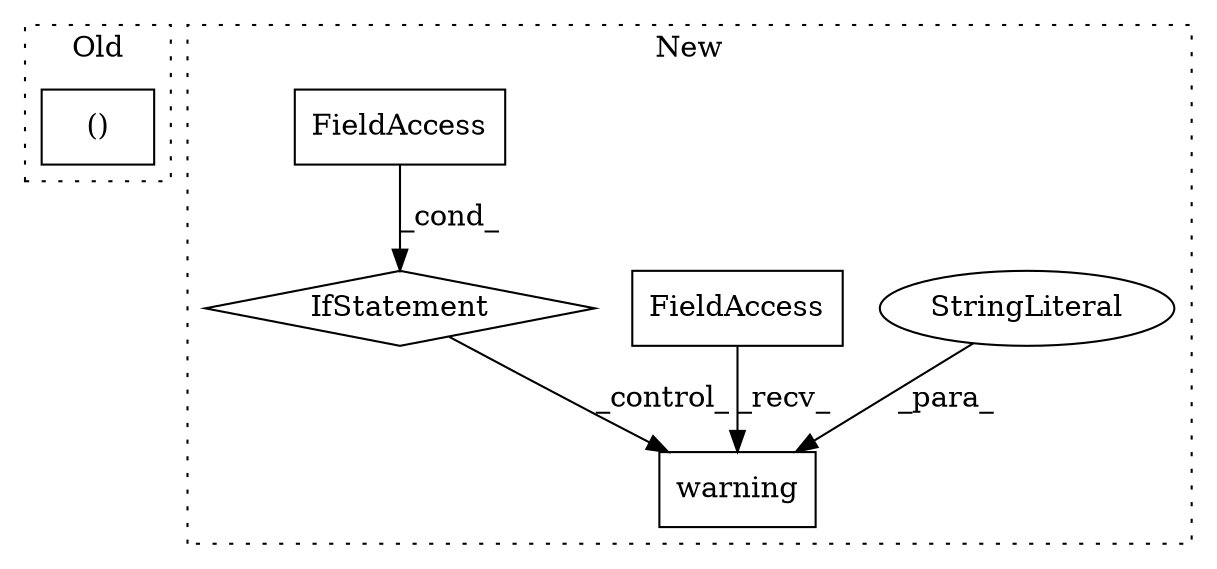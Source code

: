 digraph G {
subgraph cluster0 {
1 [label="()" a="106" s="529" l="31" shape="box"];
label = "Old";
style="dotted";
}
subgraph cluster1 {
2 [label="warning" a="32" s="1160,1263" l="8,1" shape="box"];
3 [label="StringLiteral" a="45" s="1168" l="95" shape="ellipse"];
4 [label="FieldAccess" a="22" s="1153" l="6" shape="box"];
5 [label="IfStatement" a="25" s="1117,1141" l="4,2" shape="diamond"];
6 [label="FieldAccess" a="22" s="1121" l="20" shape="box"];
label = "New";
style="dotted";
}
3 -> 2 [label="_para_"];
4 -> 2 [label="_recv_"];
5 -> 2 [label="_control_"];
6 -> 5 [label="_cond_"];
}